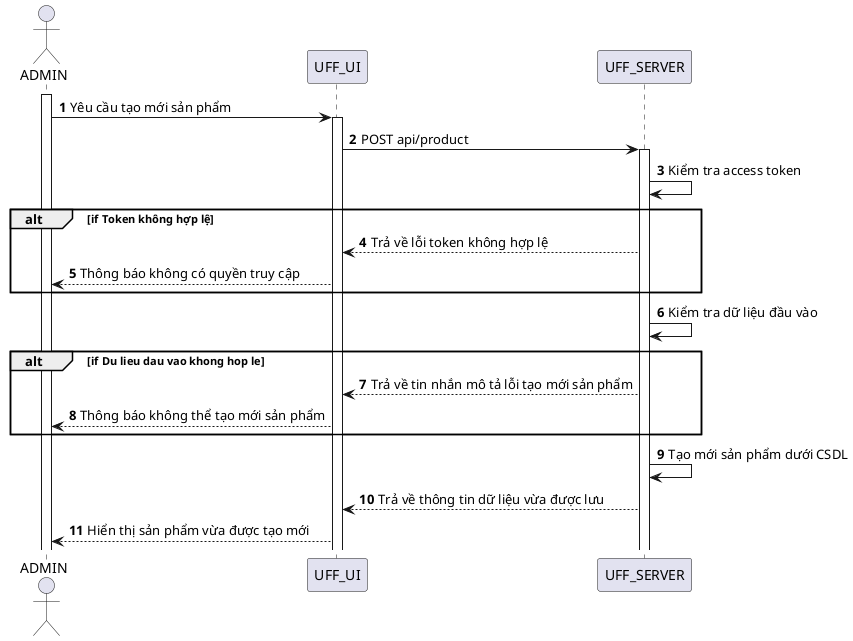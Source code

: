 @startuml
autonumber
actor ADMIN

activate ADMIN

ADMIN -> UFF_UI: Yêu cầu tạo mới sản phẩm
activate UFF_UI

UFF_UI -> UFF_SERVER: POST api/product
activate UFF_SERVER

UFF_SERVER -> UFF_SERVER: Kiểm tra access token

alt if Token không hợp lệ
UFF_SERVER --> UFF_UI: Trả về lỗi token không hợp lệ
UFF_UI --> ADMIN: Thông báo không có quyền truy cập
end
UFF_SERVER -> UFF_SERVER: Kiểm tra dữ liệu đầu vào

alt if Du lieu dau vao khong hop le
UFF_SERVER --> UFF_UI: Trả về tin nhắn mô tả lỗi tạo mới sản phẩm
UFF_UI --> ADMIN: Thông báo không thể tạo mới sản phẩm
end

UFF_SERVER->UFF_SERVER: Tạo mới sản phẩm dưới CSDL
UFF_SERVER --> UFF_UI: Trả về thông tin dữ liệu vừa được lưu
UFF_UI --> ADMIN: Hiển thị sản phẩm vừa được tạo mới

@enduml